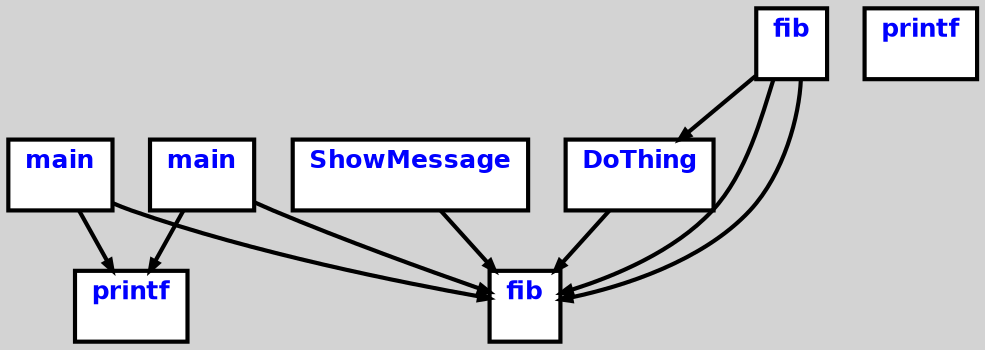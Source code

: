 digraph G {
ordering=out;
ranksep=.4;
bgcolor="lightgrey";  node [shape=box, fixedsize=false, fontsize=12, fontname="Helvetica-bold", fontcolor="blue"
width=.25, height=.25, color="black", fillcolor="white", style="filled, solid, bold"];

edge [arrowsize=.5, color="black", style="bold"]
    n00001243B6DA1FA0 [label="fib\n "]
    n00001243B6DA23C0 [label="printf\n "]
    n00001243B6DA2660 [label="main\n "]
    n00001243B6DA2660 -> n00001243B6DA23C0
    n00001243B6DA2660 -> n00001243B6DA1FA0
    n00001243B6DA2CC0 [label="ShowMessage\n "]
    n00001243B6DA2CC0 -> n00001243B6DA1FA0
    n00001243B6DA30E0 [label="DoThing\n "]
    n00001243B6DA30E0 -> n00001243B6DA1FA0
    n00001243B6DA33E0 [label="fib\n "]
    n00001243B6DA33E0 -> n00001243B6DA30E0
    n00001243B6DA33E0 -> n00001243B6DA1FA0
    n00001243B6DA33E0 -> n00001243B6DA1FA0
    n00001243B6DA4220 [label="printf\n "]
    n00001243B6DA56C0 [label="main\n "]
    n00001243B6DA56C0 -> n00001243B6DA23C0
    n00001243B6DA56C0 -> n00001243B6DA1FA0
}
